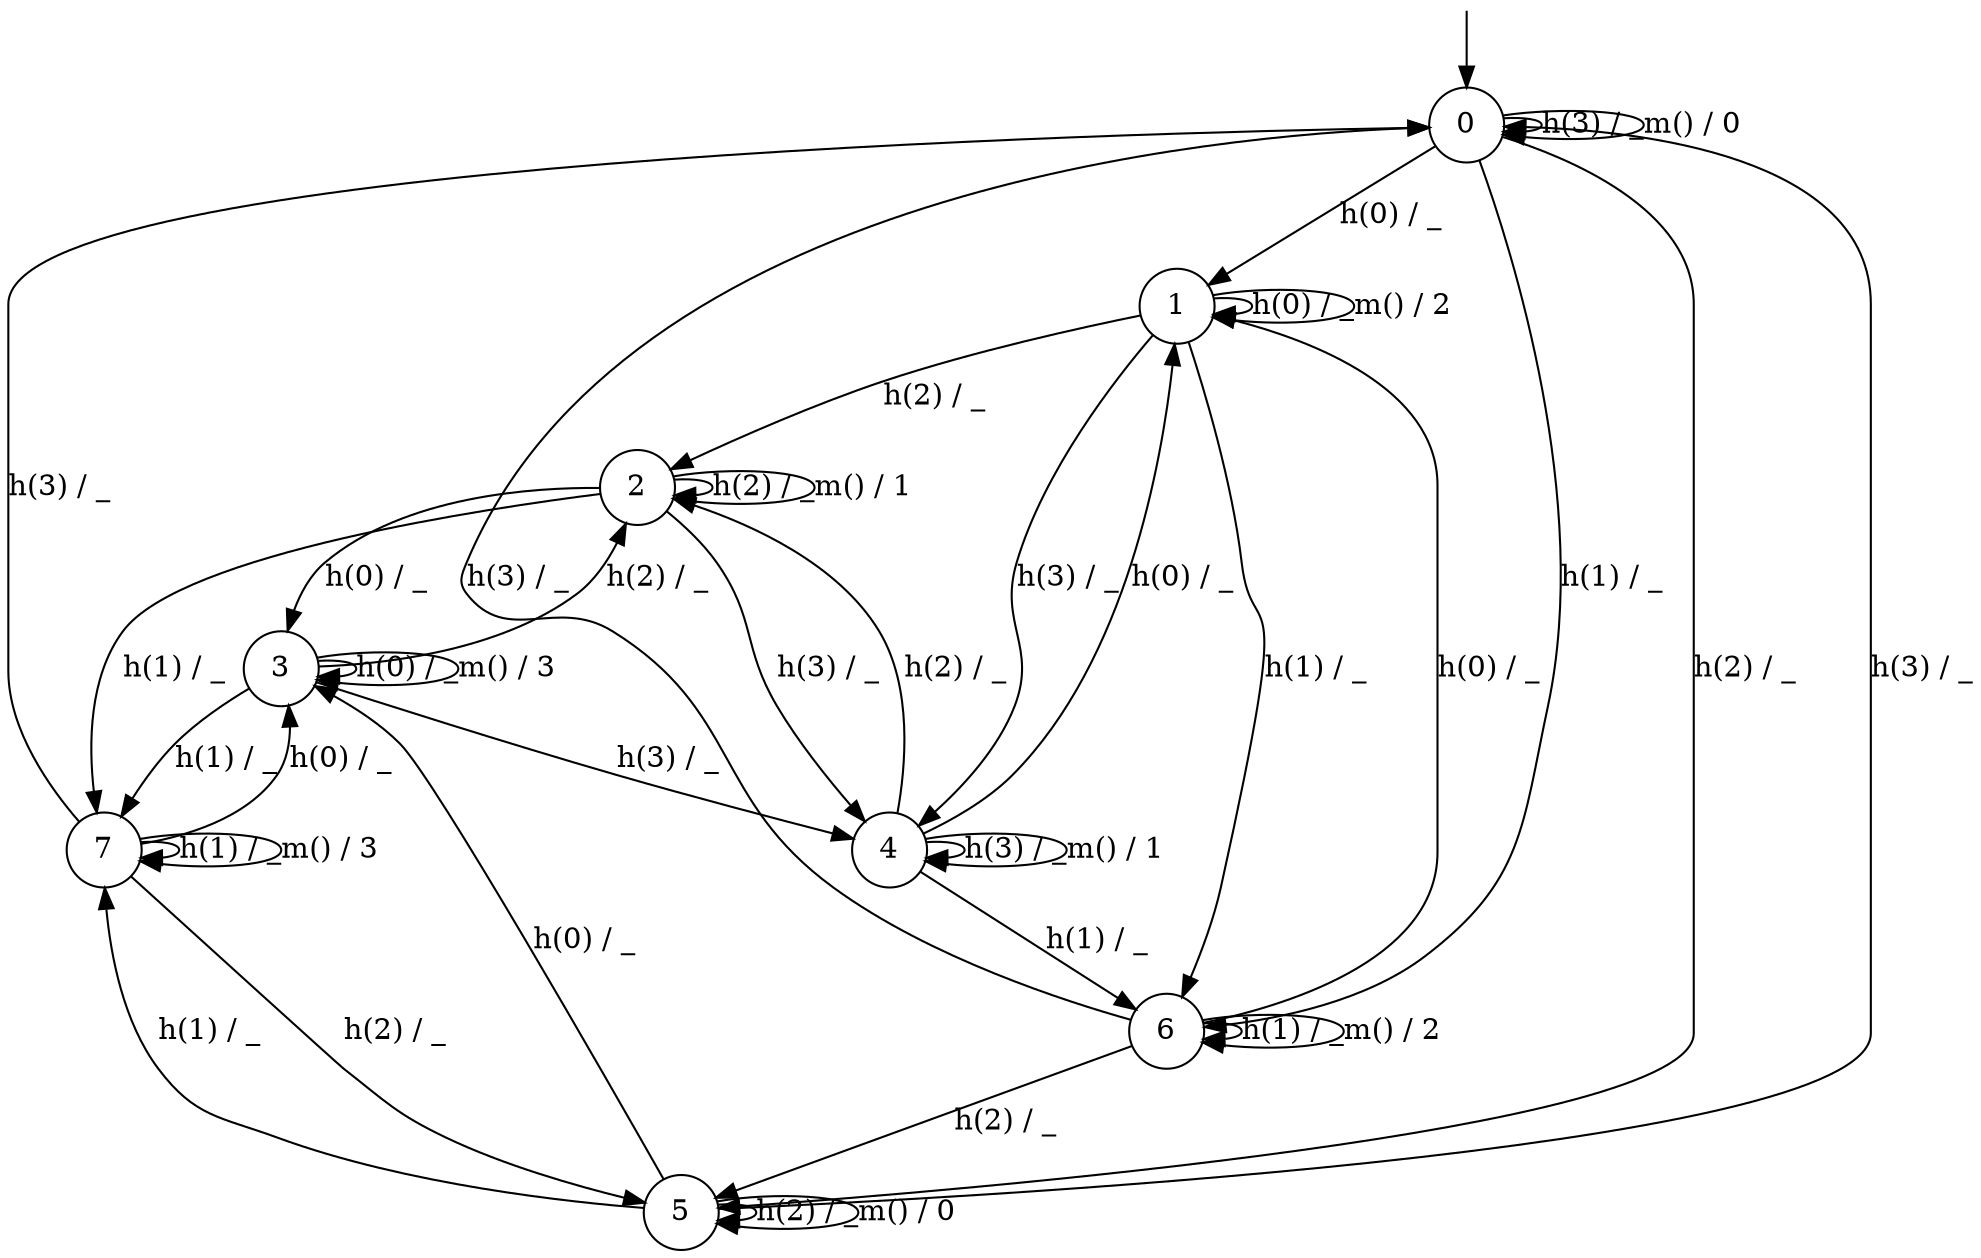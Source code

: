 digraph g {

	s0 [shape="circle" label="0"];
	s1 [shape="circle" label="1"];
	s2 [shape="circle" label="2"];
	s3 [shape="circle" label="3"];
	s4 [shape="circle" label="4"];
	s5 [shape="circle" label="5"];
	s6 [shape="circle" label="6"];
	s7 [shape="circle" label="7"];
	s0 -> s1 [label="h(0) / _"];
	s0 -> s6 [label="h(1) / _"];
	s0 -> s5 [label="h(2) / _"];
	s0 -> s0 [label="h(3) / _"];
	s0 -> s0 [label="m() / 0"];
	s1 -> s1 [label="h(0) / _"];
	s1 -> s6 [label="h(1) / _"];
	s1 -> s2 [label="h(2) / _"];
	s1 -> s4 [label="h(3) / _"];
	s1 -> s1 [label="m() / 2"];
	s2 -> s3 [label="h(0) / _"];
	s2 -> s7 [label="h(1) / _"];
	s2 -> s2 [label="h(2) / _"];
	s2 -> s4 [label="h(3) / _"];
	s2 -> s2 [label="m() / 1"];
	s3 -> s3 [label="h(0) / _"];
	s3 -> s7 [label="h(1) / _"];
	s3 -> s2 [label="h(2) / _"];
	s3 -> s4 [label="h(3) / _"];
	s3 -> s3 [label="m() / 3"];
	s4 -> s1 [label="h(0) / _"];
	s4 -> s6 [label="h(1) / _"];
	s4 -> s2 [label="h(2) / _"];
	s4 -> s4 [label="h(3) / _"];
	s4 -> s4 [label="m() / 1"];
	s5 -> s3 [label="h(0) / _"];
	s5 -> s7 [label="h(1) / _"];
	s5 -> s5 [label="h(2) / _"];
	s5 -> s0 [label="h(3) / _"];
	s5 -> s5 [label="m() / 0"];
	s6 -> s1 [label="h(0) / _"];
	s6 -> s6 [label="h(1) / _"];
	s6 -> s5 [label="h(2) / _"];
	s6 -> s0 [label="h(3) / _"];
	s6 -> s6 [label="m() / 2"];
	s7 -> s3 [label="h(0) / _"];
	s7 -> s7 [label="h(1) / _"];
	s7 -> s5 [label="h(2) / _"];
	s7 -> s0 [label="h(3) / _"];
	s7 -> s7 [label="m() / 3"];

__start0 [label="" shape="none" width="0" height="0"];
__start0 -> s0;

}
